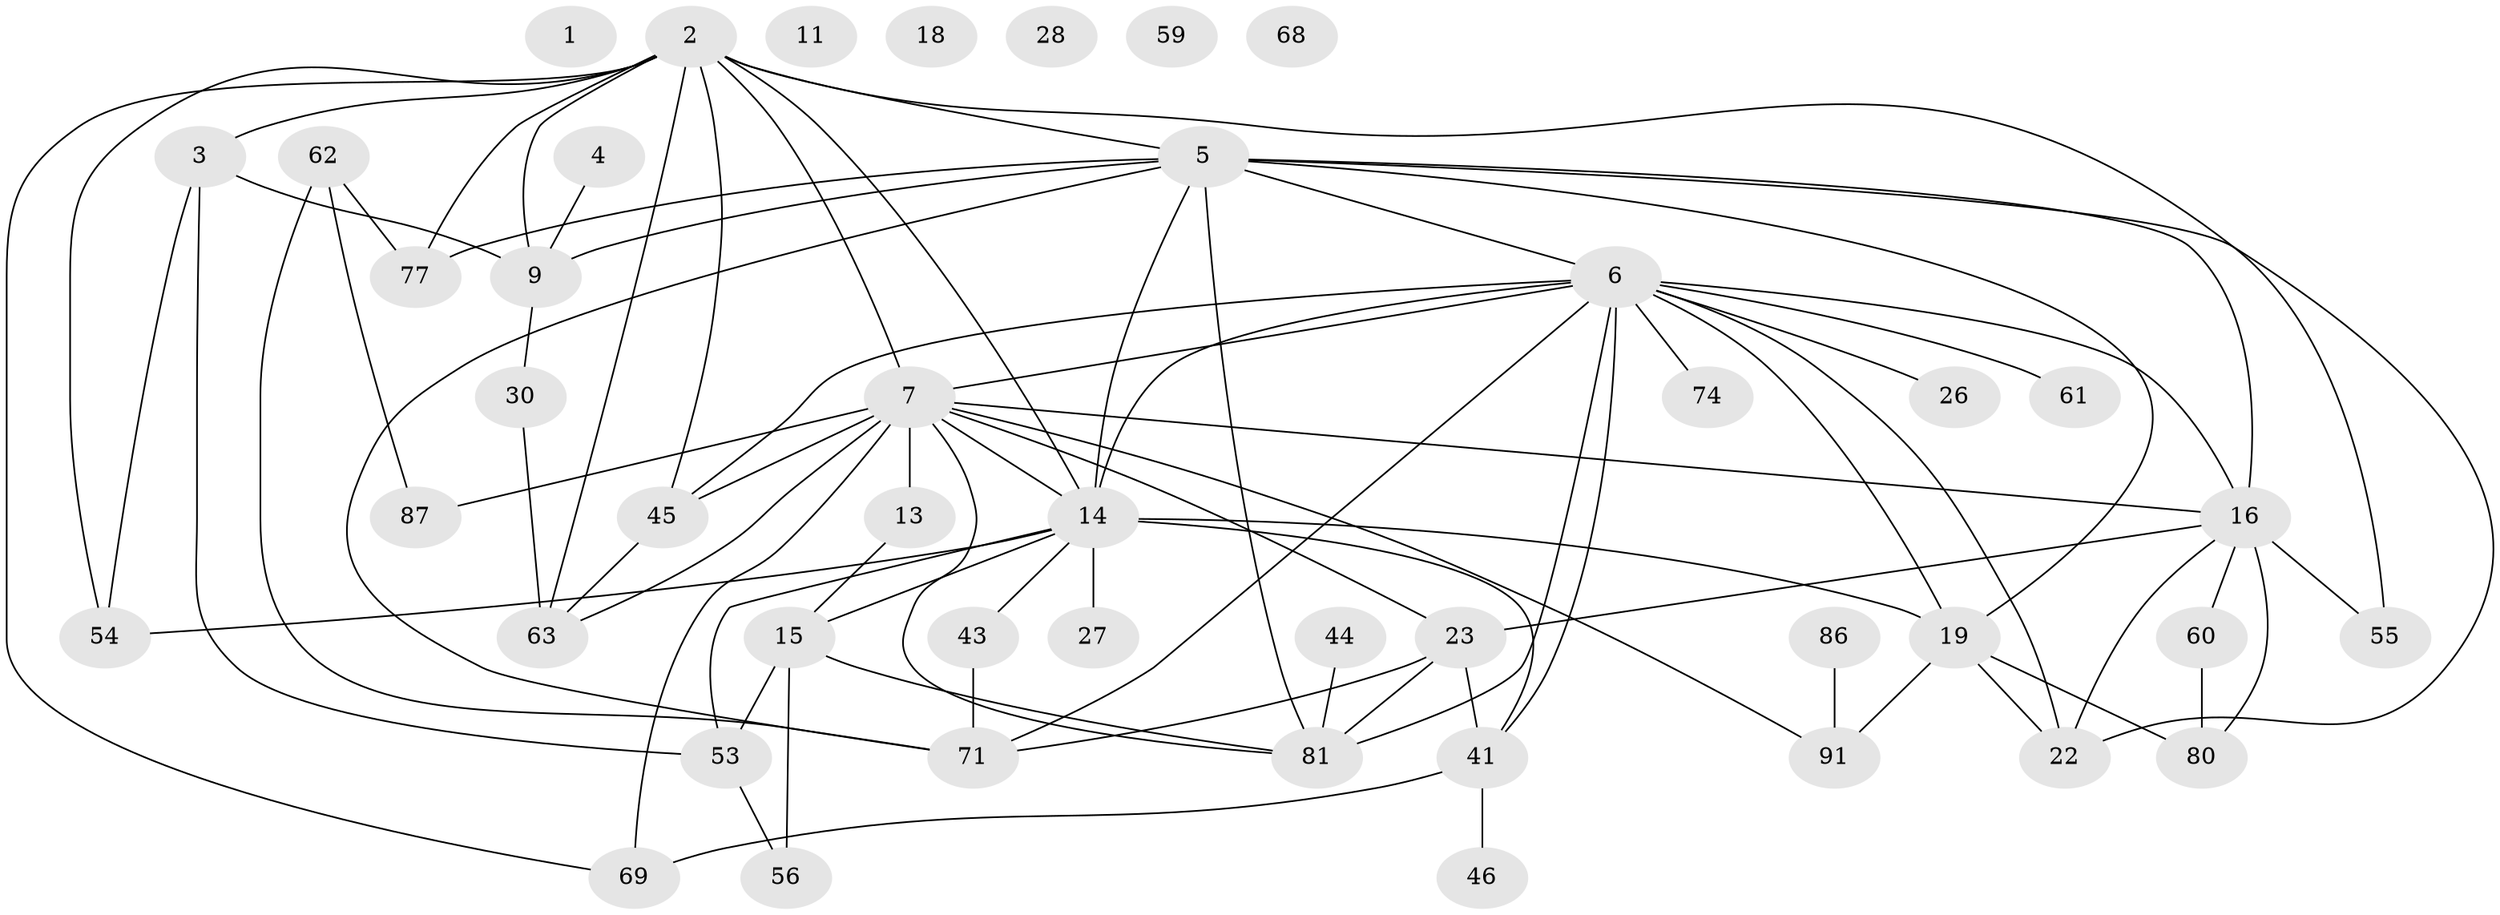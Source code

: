 // original degree distribution, {0: 0.054945054945054944, 5: 0.07692307692307693, 3: 0.31868131868131866, 2: 0.18681318681318682, 4: 0.15384615384615385, 6: 0.054945054945054944, 1: 0.13186813186813187, 9: 0.01098901098901099, 7: 0.01098901098901099}
// Generated by graph-tools (version 1.1) at 2025/13/03/09/25 04:13:01]
// undirected, 45 vertices, 81 edges
graph export_dot {
graph [start="1"]
  node [color=gray90,style=filled];
  1;
  2 [super="+42+49+64+73+90"];
  3 [super="+51+58+66"];
  4 [super="+8+65"];
  5 [super="+10+17+21+24"];
  6 [super="+12+20+39"];
  7 [super="+25+31+33+36+48+50"];
  9 [super="+37"];
  11;
  13 [super="+38"];
  14 [super="+32+70+75+78"];
  15 [super="+35+79+89"];
  16 [super="+76+82+84"];
  18 [super="+40"];
  19 [super="+83+85"];
  22 [super="+29+47"];
  23 [super="+72+88"];
  26;
  27;
  28;
  30 [super="+34"];
  41 [super="+52+57"];
  43 [super="+67"];
  44;
  45;
  46;
  53;
  54;
  55;
  56;
  59;
  60;
  61;
  62;
  63;
  68;
  69;
  71;
  74;
  77;
  80;
  81;
  86;
  87;
  91;
  2 -- 45;
  2 -- 54;
  2 -- 63;
  2 -- 77;
  2 -- 69;
  2 -- 14;
  2 -- 55;
  2 -- 9;
  2 -- 3;
  2 -- 5;
  2 -- 7;
  3 -- 53;
  3 -- 54;
  3 -- 9;
  4 -- 9;
  5 -- 81;
  5 -- 19;
  5 -- 9;
  5 -- 71;
  5 -- 77;
  5 -- 6;
  5 -- 14;
  5 -- 16;
  5 -- 22;
  6 -- 22;
  6 -- 61;
  6 -- 81;
  6 -- 74 [weight=2];
  6 -- 71;
  6 -- 45;
  6 -- 19;
  6 -- 26;
  6 -- 7;
  6 -- 14 [weight=2];
  6 -- 16;
  6 -- 41;
  7 -- 87;
  7 -- 13 [weight=4];
  7 -- 63;
  7 -- 81;
  7 -- 91;
  7 -- 45;
  7 -- 69;
  7 -- 14;
  7 -- 16;
  7 -- 23;
  9 -- 30;
  13 -- 15;
  14 -- 54;
  14 -- 27;
  14 -- 53;
  14 -- 15;
  14 -- 19;
  14 -- 41;
  14 -- 43;
  15 -- 53;
  15 -- 56;
  15 -- 81;
  16 -- 80;
  16 -- 60 [weight=2];
  16 -- 55;
  16 -- 23;
  16 -- 22;
  19 -- 91;
  19 -- 22;
  19 -- 80;
  23 -- 81;
  23 -- 71;
  23 -- 41;
  30 -- 63;
  41 -- 69;
  41 -- 46;
  43 -- 71;
  44 -- 81;
  45 -- 63;
  53 -- 56;
  60 -- 80;
  62 -- 71;
  62 -- 77;
  62 -- 87;
  86 -- 91;
}
